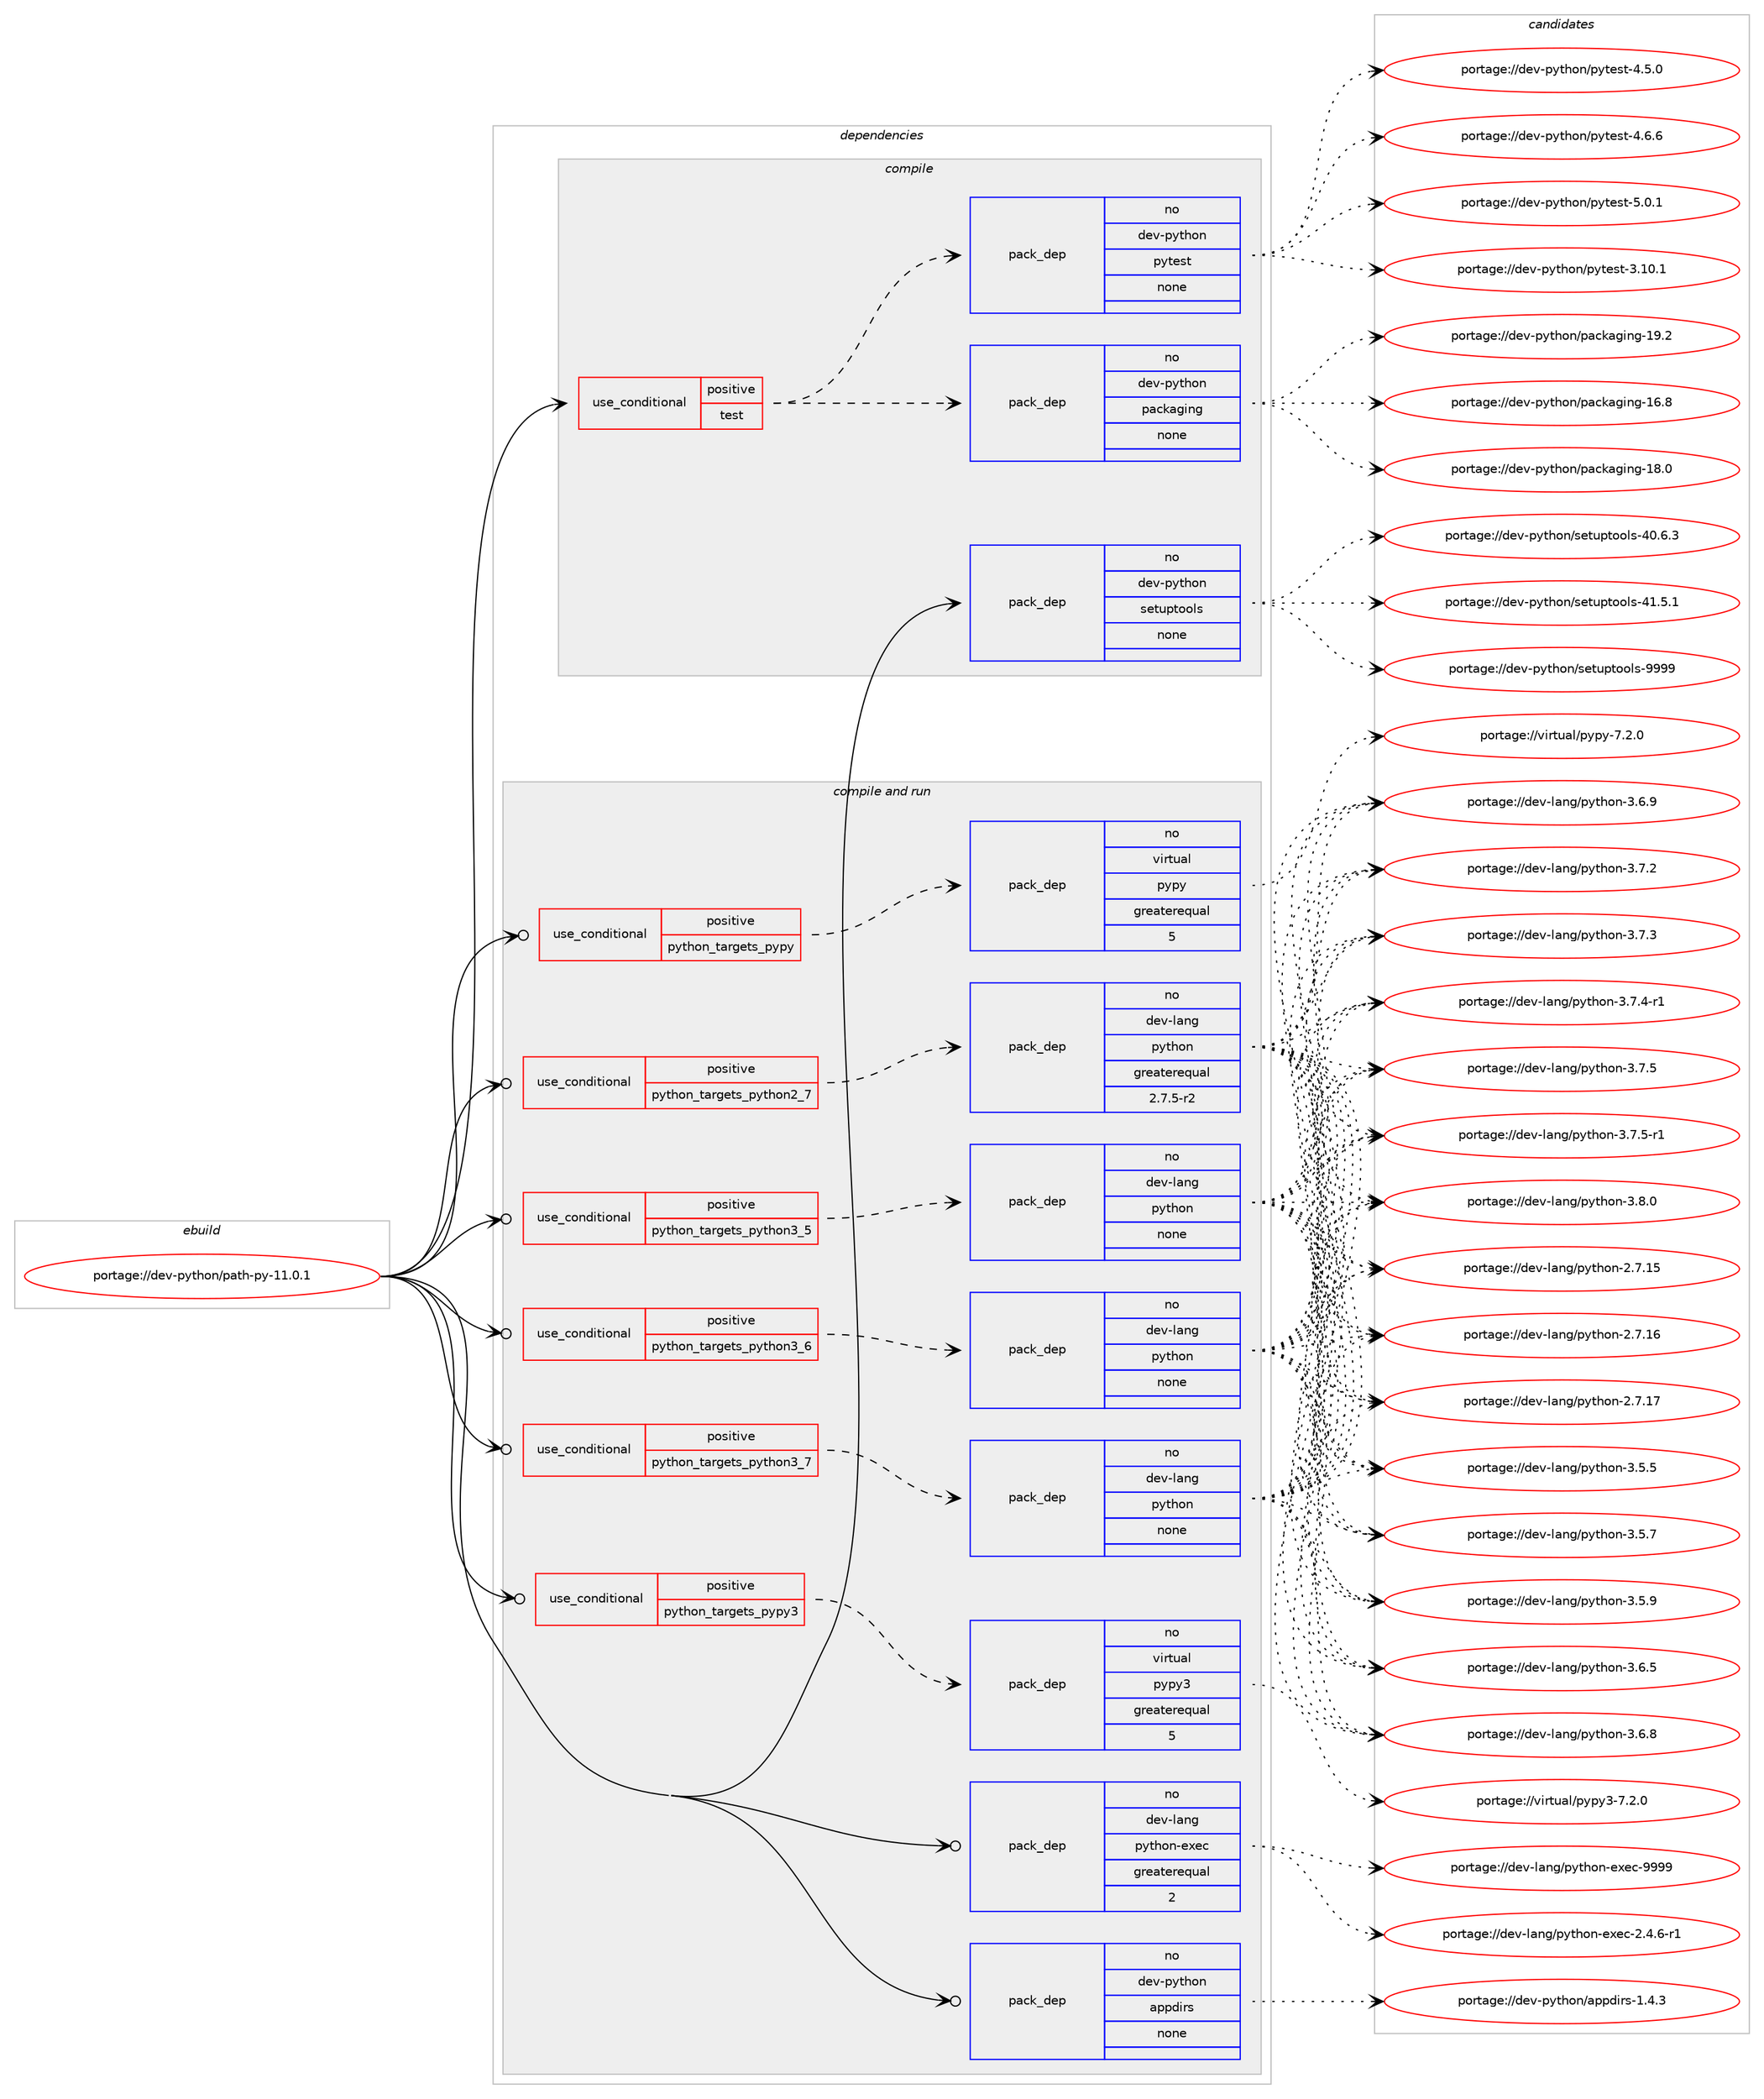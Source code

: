 digraph prolog {

# *************
# Graph options
# *************

newrank=true;
concentrate=true;
compound=true;
graph [rankdir=LR,fontname=Helvetica,fontsize=10,ranksep=1.5];#, ranksep=2.5, nodesep=0.2];
edge  [arrowhead=vee];
node  [fontname=Helvetica,fontsize=10];

# **********
# The ebuild
# **********

subgraph cluster_leftcol {
color=gray;
rank=same;
label=<<i>ebuild</i>>;
id [label="portage://dev-python/path-py-11.0.1", color=red, width=4, href="../dev-python/path-py-11.0.1.svg"];
}

# ****************
# The dependencies
# ****************

subgraph cluster_midcol {
color=gray;
label=<<i>dependencies</i>>;
subgraph cluster_compile {
fillcolor="#eeeeee";
style=filled;
label=<<i>compile</i>>;
subgraph cond33566 {
dependency156240 [label=<<TABLE BORDER="0" CELLBORDER="1" CELLSPACING="0" CELLPADDING="4"><TR><TD ROWSPAN="3" CELLPADDING="10">use_conditional</TD></TR><TR><TD>positive</TD></TR><TR><TD>test</TD></TR></TABLE>>, shape=none, color=red];
subgraph pack119303 {
dependency156241 [label=<<TABLE BORDER="0" CELLBORDER="1" CELLSPACING="0" CELLPADDING="4" WIDTH="220"><TR><TD ROWSPAN="6" CELLPADDING="30">pack_dep</TD></TR><TR><TD WIDTH="110">no</TD></TR><TR><TD>dev-python</TD></TR><TR><TD>packaging</TD></TR><TR><TD>none</TD></TR><TR><TD></TD></TR></TABLE>>, shape=none, color=blue];
}
dependency156240:e -> dependency156241:w [weight=20,style="dashed",arrowhead="vee"];
subgraph pack119304 {
dependency156242 [label=<<TABLE BORDER="0" CELLBORDER="1" CELLSPACING="0" CELLPADDING="4" WIDTH="220"><TR><TD ROWSPAN="6" CELLPADDING="30">pack_dep</TD></TR><TR><TD WIDTH="110">no</TD></TR><TR><TD>dev-python</TD></TR><TR><TD>pytest</TD></TR><TR><TD>none</TD></TR><TR><TD></TD></TR></TABLE>>, shape=none, color=blue];
}
dependency156240:e -> dependency156242:w [weight=20,style="dashed",arrowhead="vee"];
}
id:e -> dependency156240:w [weight=20,style="solid",arrowhead="vee"];
subgraph pack119305 {
dependency156243 [label=<<TABLE BORDER="0" CELLBORDER="1" CELLSPACING="0" CELLPADDING="4" WIDTH="220"><TR><TD ROWSPAN="6" CELLPADDING="30">pack_dep</TD></TR><TR><TD WIDTH="110">no</TD></TR><TR><TD>dev-python</TD></TR><TR><TD>setuptools</TD></TR><TR><TD>none</TD></TR><TR><TD></TD></TR></TABLE>>, shape=none, color=blue];
}
id:e -> dependency156243:w [weight=20,style="solid",arrowhead="vee"];
}
subgraph cluster_compileandrun {
fillcolor="#eeeeee";
style=filled;
label=<<i>compile and run</i>>;
subgraph cond33567 {
dependency156244 [label=<<TABLE BORDER="0" CELLBORDER="1" CELLSPACING="0" CELLPADDING="4"><TR><TD ROWSPAN="3" CELLPADDING="10">use_conditional</TD></TR><TR><TD>positive</TD></TR><TR><TD>python_targets_pypy</TD></TR></TABLE>>, shape=none, color=red];
subgraph pack119306 {
dependency156245 [label=<<TABLE BORDER="0" CELLBORDER="1" CELLSPACING="0" CELLPADDING="4" WIDTH="220"><TR><TD ROWSPAN="6" CELLPADDING="30">pack_dep</TD></TR><TR><TD WIDTH="110">no</TD></TR><TR><TD>virtual</TD></TR><TR><TD>pypy</TD></TR><TR><TD>greaterequal</TD></TR><TR><TD>5</TD></TR></TABLE>>, shape=none, color=blue];
}
dependency156244:e -> dependency156245:w [weight=20,style="dashed",arrowhead="vee"];
}
id:e -> dependency156244:w [weight=20,style="solid",arrowhead="odotvee"];
subgraph cond33568 {
dependency156246 [label=<<TABLE BORDER="0" CELLBORDER="1" CELLSPACING="0" CELLPADDING="4"><TR><TD ROWSPAN="3" CELLPADDING="10">use_conditional</TD></TR><TR><TD>positive</TD></TR><TR><TD>python_targets_pypy3</TD></TR></TABLE>>, shape=none, color=red];
subgraph pack119307 {
dependency156247 [label=<<TABLE BORDER="0" CELLBORDER="1" CELLSPACING="0" CELLPADDING="4" WIDTH="220"><TR><TD ROWSPAN="6" CELLPADDING="30">pack_dep</TD></TR><TR><TD WIDTH="110">no</TD></TR><TR><TD>virtual</TD></TR><TR><TD>pypy3</TD></TR><TR><TD>greaterequal</TD></TR><TR><TD>5</TD></TR></TABLE>>, shape=none, color=blue];
}
dependency156246:e -> dependency156247:w [weight=20,style="dashed",arrowhead="vee"];
}
id:e -> dependency156246:w [weight=20,style="solid",arrowhead="odotvee"];
subgraph cond33569 {
dependency156248 [label=<<TABLE BORDER="0" CELLBORDER="1" CELLSPACING="0" CELLPADDING="4"><TR><TD ROWSPAN="3" CELLPADDING="10">use_conditional</TD></TR><TR><TD>positive</TD></TR><TR><TD>python_targets_python2_7</TD></TR></TABLE>>, shape=none, color=red];
subgraph pack119308 {
dependency156249 [label=<<TABLE BORDER="0" CELLBORDER="1" CELLSPACING="0" CELLPADDING="4" WIDTH="220"><TR><TD ROWSPAN="6" CELLPADDING="30">pack_dep</TD></TR><TR><TD WIDTH="110">no</TD></TR><TR><TD>dev-lang</TD></TR><TR><TD>python</TD></TR><TR><TD>greaterequal</TD></TR><TR><TD>2.7.5-r2</TD></TR></TABLE>>, shape=none, color=blue];
}
dependency156248:e -> dependency156249:w [weight=20,style="dashed",arrowhead="vee"];
}
id:e -> dependency156248:w [weight=20,style="solid",arrowhead="odotvee"];
subgraph cond33570 {
dependency156250 [label=<<TABLE BORDER="0" CELLBORDER="1" CELLSPACING="0" CELLPADDING="4"><TR><TD ROWSPAN="3" CELLPADDING="10">use_conditional</TD></TR><TR><TD>positive</TD></TR><TR><TD>python_targets_python3_5</TD></TR></TABLE>>, shape=none, color=red];
subgraph pack119309 {
dependency156251 [label=<<TABLE BORDER="0" CELLBORDER="1" CELLSPACING="0" CELLPADDING="4" WIDTH="220"><TR><TD ROWSPAN="6" CELLPADDING="30">pack_dep</TD></TR><TR><TD WIDTH="110">no</TD></TR><TR><TD>dev-lang</TD></TR><TR><TD>python</TD></TR><TR><TD>none</TD></TR><TR><TD></TD></TR></TABLE>>, shape=none, color=blue];
}
dependency156250:e -> dependency156251:w [weight=20,style="dashed",arrowhead="vee"];
}
id:e -> dependency156250:w [weight=20,style="solid",arrowhead="odotvee"];
subgraph cond33571 {
dependency156252 [label=<<TABLE BORDER="0" CELLBORDER="1" CELLSPACING="0" CELLPADDING="4"><TR><TD ROWSPAN="3" CELLPADDING="10">use_conditional</TD></TR><TR><TD>positive</TD></TR><TR><TD>python_targets_python3_6</TD></TR></TABLE>>, shape=none, color=red];
subgraph pack119310 {
dependency156253 [label=<<TABLE BORDER="0" CELLBORDER="1" CELLSPACING="0" CELLPADDING="4" WIDTH="220"><TR><TD ROWSPAN="6" CELLPADDING="30">pack_dep</TD></TR><TR><TD WIDTH="110">no</TD></TR><TR><TD>dev-lang</TD></TR><TR><TD>python</TD></TR><TR><TD>none</TD></TR><TR><TD></TD></TR></TABLE>>, shape=none, color=blue];
}
dependency156252:e -> dependency156253:w [weight=20,style="dashed",arrowhead="vee"];
}
id:e -> dependency156252:w [weight=20,style="solid",arrowhead="odotvee"];
subgraph cond33572 {
dependency156254 [label=<<TABLE BORDER="0" CELLBORDER="1" CELLSPACING="0" CELLPADDING="4"><TR><TD ROWSPAN="3" CELLPADDING="10">use_conditional</TD></TR><TR><TD>positive</TD></TR><TR><TD>python_targets_python3_7</TD></TR></TABLE>>, shape=none, color=red];
subgraph pack119311 {
dependency156255 [label=<<TABLE BORDER="0" CELLBORDER="1" CELLSPACING="0" CELLPADDING="4" WIDTH="220"><TR><TD ROWSPAN="6" CELLPADDING="30">pack_dep</TD></TR><TR><TD WIDTH="110">no</TD></TR><TR><TD>dev-lang</TD></TR><TR><TD>python</TD></TR><TR><TD>none</TD></TR><TR><TD></TD></TR></TABLE>>, shape=none, color=blue];
}
dependency156254:e -> dependency156255:w [weight=20,style="dashed",arrowhead="vee"];
}
id:e -> dependency156254:w [weight=20,style="solid",arrowhead="odotvee"];
subgraph pack119312 {
dependency156256 [label=<<TABLE BORDER="0" CELLBORDER="1" CELLSPACING="0" CELLPADDING="4" WIDTH="220"><TR><TD ROWSPAN="6" CELLPADDING="30">pack_dep</TD></TR><TR><TD WIDTH="110">no</TD></TR><TR><TD>dev-lang</TD></TR><TR><TD>python-exec</TD></TR><TR><TD>greaterequal</TD></TR><TR><TD>2</TD></TR></TABLE>>, shape=none, color=blue];
}
id:e -> dependency156256:w [weight=20,style="solid",arrowhead="odotvee"];
subgraph pack119313 {
dependency156257 [label=<<TABLE BORDER="0" CELLBORDER="1" CELLSPACING="0" CELLPADDING="4" WIDTH="220"><TR><TD ROWSPAN="6" CELLPADDING="30">pack_dep</TD></TR><TR><TD WIDTH="110">no</TD></TR><TR><TD>dev-python</TD></TR><TR><TD>appdirs</TD></TR><TR><TD>none</TD></TR><TR><TD></TD></TR></TABLE>>, shape=none, color=blue];
}
id:e -> dependency156257:w [weight=20,style="solid",arrowhead="odotvee"];
}
subgraph cluster_run {
fillcolor="#eeeeee";
style=filled;
label=<<i>run</i>>;
}
}

# **************
# The candidates
# **************

subgraph cluster_choices {
rank=same;
color=gray;
label=<<i>candidates</i>>;

subgraph choice119303 {
color=black;
nodesep=1;
choiceportage10010111845112121116104111110471129799107971031051101034549544656 [label="portage://dev-python/packaging-16.8", color=red, width=4,href="../dev-python/packaging-16.8.svg"];
choiceportage10010111845112121116104111110471129799107971031051101034549564648 [label="portage://dev-python/packaging-18.0", color=red, width=4,href="../dev-python/packaging-18.0.svg"];
choiceportage10010111845112121116104111110471129799107971031051101034549574650 [label="portage://dev-python/packaging-19.2", color=red, width=4,href="../dev-python/packaging-19.2.svg"];
dependency156241:e -> choiceportage10010111845112121116104111110471129799107971031051101034549544656:w [style=dotted,weight="100"];
dependency156241:e -> choiceportage10010111845112121116104111110471129799107971031051101034549564648:w [style=dotted,weight="100"];
dependency156241:e -> choiceportage10010111845112121116104111110471129799107971031051101034549574650:w [style=dotted,weight="100"];
}
subgraph choice119304 {
color=black;
nodesep=1;
choiceportage100101118451121211161041111104711212111610111511645514649484649 [label="portage://dev-python/pytest-3.10.1", color=red, width=4,href="../dev-python/pytest-3.10.1.svg"];
choiceportage1001011184511212111610411111047112121116101115116455246534648 [label="portage://dev-python/pytest-4.5.0", color=red, width=4,href="../dev-python/pytest-4.5.0.svg"];
choiceportage1001011184511212111610411111047112121116101115116455246544654 [label="portage://dev-python/pytest-4.6.6", color=red, width=4,href="../dev-python/pytest-4.6.6.svg"];
choiceportage1001011184511212111610411111047112121116101115116455346484649 [label="portage://dev-python/pytest-5.0.1", color=red, width=4,href="../dev-python/pytest-5.0.1.svg"];
dependency156242:e -> choiceportage100101118451121211161041111104711212111610111511645514649484649:w [style=dotted,weight="100"];
dependency156242:e -> choiceportage1001011184511212111610411111047112121116101115116455246534648:w [style=dotted,weight="100"];
dependency156242:e -> choiceportage1001011184511212111610411111047112121116101115116455246544654:w [style=dotted,weight="100"];
dependency156242:e -> choiceportage1001011184511212111610411111047112121116101115116455346484649:w [style=dotted,weight="100"];
}
subgraph choice119305 {
color=black;
nodesep=1;
choiceportage100101118451121211161041111104711510111611711211611111110811545524846544651 [label="portage://dev-python/setuptools-40.6.3", color=red, width=4,href="../dev-python/setuptools-40.6.3.svg"];
choiceportage100101118451121211161041111104711510111611711211611111110811545524946534649 [label="portage://dev-python/setuptools-41.5.1", color=red, width=4,href="../dev-python/setuptools-41.5.1.svg"];
choiceportage10010111845112121116104111110471151011161171121161111111081154557575757 [label="portage://dev-python/setuptools-9999", color=red, width=4,href="../dev-python/setuptools-9999.svg"];
dependency156243:e -> choiceportage100101118451121211161041111104711510111611711211611111110811545524846544651:w [style=dotted,weight="100"];
dependency156243:e -> choiceportage100101118451121211161041111104711510111611711211611111110811545524946534649:w [style=dotted,weight="100"];
dependency156243:e -> choiceportage10010111845112121116104111110471151011161171121161111111081154557575757:w [style=dotted,weight="100"];
}
subgraph choice119306 {
color=black;
nodesep=1;
choiceportage1181051141161179710847112121112121455546504648 [label="portage://virtual/pypy-7.2.0", color=red, width=4,href="../virtual/pypy-7.2.0.svg"];
dependency156245:e -> choiceportage1181051141161179710847112121112121455546504648:w [style=dotted,weight="100"];
}
subgraph choice119307 {
color=black;
nodesep=1;
choiceportage118105114116117971084711212111212151455546504648 [label="portage://virtual/pypy3-7.2.0", color=red, width=4,href="../virtual/pypy3-7.2.0.svg"];
dependency156247:e -> choiceportage118105114116117971084711212111212151455546504648:w [style=dotted,weight="100"];
}
subgraph choice119308 {
color=black;
nodesep=1;
choiceportage10010111845108971101034711212111610411111045504655464953 [label="portage://dev-lang/python-2.7.15", color=red, width=4,href="../dev-lang/python-2.7.15.svg"];
choiceportage10010111845108971101034711212111610411111045504655464954 [label="portage://dev-lang/python-2.7.16", color=red, width=4,href="../dev-lang/python-2.7.16.svg"];
choiceportage10010111845108971101034711212111610411111045504655464955 [label="portage://dev-lang/python-2.7.17", color=red, width=4,href="../dev-lang/python-2.7.17.svg"];
choiceportage100101118451089711010347112121116104111110455146534653 [label="portage://dev-lang/python-3.5.5", color=red, width=4,href="../dev-lang/python-3.5.5.svg"];
choiceportage100101118451089711010347112121116104111110455146534655 [label="portage://dev-lang/python-3.5.7", color=red, width=4,href="../dev-lang/python-3.5.7.svg"];
choiceportage100101118451089711010347112121116104111110455146534657 [label="portage://dev-lang/python-3.5.9", color=red, width=4,href="../dev-lang/python-3.5.9.svg"];
choiceportage100101118451089711010347112121116104111110455146544653 [label="portage://dev-lang/python-3.6.5", color=red, width=4,href="../dev-lang/python-3.6.5.svg"];
choiceportage100101118451089711010347112121116104111110455146544656 [label="portage://dev-lang/python-3.6.8", color=red, width=4,href="../dev-lang/python-3.6.8.svg"];
choiceportage100101118451089711010347112121116104111110455146544657 [label="portage://dev-lang/python-3.6.9", color=red, width=4,href="../dev-lang/python-3.6.9.svg"];
choiceportage100101118451089711010347112121116104111110455146554650 [label="portage://dev-lang/python-3.7.2", color=red, width=4,href="../dev-lang/python-3.7.2.svg"];
choiceportage100101118451089711010347112121116104111110455146554651 [label="portage://dev-lang/python-3.7.3", color=red, width=4,href="../dev-lang/python-3.7.3.svg"];
choiceportage1001011184510897110103471121211161041111104551465546524511449 [label="portage://dev-lang/python-3.7.4-r1", color=red, width=4,href="../dev-lang/python-3.7.4-r1.svg"];
choiceportage100101118451089711010347112121116104111110455146554653 [label="portage://dev-lang/python-3.7.5", color=red, width=4,href="../dev-lang/python-3.7.5.svg"];
choiceportage1001011184510897110103471121211161041111104551465546534511449 [label="portage://dev-lang/python-3.7.5-r1", color=red, width=4,href="../dev-lang/python-3.7.5-r1.svg"];
choiceportage100101118451089711010347112121116104111110455146564648 [label="portage://dev-lang/python-3.8.0", color=red, width=4,href="../dev-lang/python-3.8.0.svg"];
dependency156249:e -> choiceportage10010111845108971101034711212111610411111045504655464953:w [style=dotted,weight="100"];
dependency156249:e -> choiceportage10010111845108971101034711212111610411111045504655464954:w [style=dotted,weight="100"];
dependency156249:e -> choiceportage10010111845108971101034711212111610411111045504655464955:w [style=dotted,weight="100"];
dependency156249:e -> choiceportage100101118451089711010347112121116104111110455146534653:w [style=dotted,weight="100"];
dependency156249:e -> choiceportage100101118451089711010347112121116104111110455146534655:w [style=dotted,weight="100"];
dependency156249:e -> choiceportage100101118451089711010347112121116104111110455146534657:w [style=dotted,weight="100"];
dependency156249:e -> choiceportage100101118451089711010347112121116104111110455146544653:w [style=dotted,weight="100"];
dependency156249:e -> choiceportage100101118451089711010347112121116104111110455146544656:w [style=dotted,weight="100"];
dependency156249:e -> choiceportage100101118451089711010347112121116104111110455146544657:w [style=dotted,weight="100"];
dependency156249:e -> choiceportage100101118451089711010347112121116104111110455146554650:w [style=dotted,weight="100"];
dependency156249:e -> choiceportage100101118451089711010347112121116104111110455146554651:w [style=dotted,weight="100"];
dependency156249:e -> choiceportage1001011184510897110103471121211161041111104551465546524511449:w [style=dotted,weight="100"];
dependency156249:e -> choiceportage100101118451089711010347112121116104111110455146554653:w [style=dotted,weight="100"];
dependency156249:e -> choiceportage1001011184510897110103471121211161041111104551465546534511449:w [style=dotted,weight="100"];
dependency156249:e -> choiceportage100101118451089711010347112121116104111110455146564648:w [style=dotted,weight="100"];
}
subgraph choice119309 {
color=black;
nodesep=1;
choiceportage10010111845108971101034711212111610411111045504655464953 [label="portage://dev-lang/python-2.7.15", color=red, width=4,href="../dev-lang/python-2.7.15.svg"];
choiceportage10010111845108971101034711212111610411111045504655464954 [label="portage://dev-lang/python-2.7.16", color=red, width=4,href="../dev-lang/python-2.7.16.svg"];
choiceportage10010111845108971101034711212111610411111045504655464955 [label="portage://dev-lang/python-2.7.17", color=red, width=4,href="../dev-lang/python-2.7.17.svg"];
choiceportage100101118451089711010347112121116104111110455146534653 [label="portage://dev-lang/python-3.5.5", color=red, width=4,href="../dev-lang/python-3.5.5.svg"];
choiceportage100101118451089711010347112121116104111110455146534655 [label="portage://dev-lang/python-3.5.7", color=red, width=4,href="../dev-lang/python-3.5.7.svg"];
choiceportage100101118451089711010347112121116104111110455146534657 [label="portage://dev-lang/python-3.5.9", color=red, width=4,href="../dev-lang/python-3.5.9.svg"];
choiceportage100101118451089711010347112121116104111110455146544653 [label="portage://dev-lang/python-3.6.5", color=red, width=4,href="../dev-lang/python-3.6.5.svg"];
choiceportage100101118451089711010347112121116104111110455146544656 [label="portage://dev-lang/python-3.6.8", color=red, width=4,href="../dev-lang/python-3.6.8.svg"];
choiceportage100101118451089711010347112121116104111110455146544657 [label="portage://dev-lang/python-3.6.9", color=red, width=4,href="../dev-lang/python-3.6.9.svg"];
choiceportage100101118451089711010347112121116104111110455146554650 [label="portage://dev-lang/python-3.7.2", color=red, width=4,href="../dev-lang/python-3.7.2.svg"];
choiceportage100101118451089711010347112121116104111110455146554651 [label="portage://dev-lang/python-3.7.3", color=red, width=4,href="../dev-lang/python-3.7.3.svg"];
choiceportage1001011184510897110103471121211161041111104551465546524511449 [label="portage://dev-lang/python-3.7.4-r1", color=red, width=4,href="../dev-lang/python-3.7.4-r1.svg"];
choiceportage100101118451089711010347112121116104111110455146554653 [label="portage://dev-lang/python-3.7.5", color=red, width=4,href="../dev-lang/python-3.7.5.svg"];
choiceportage1001011184510897110103471121211161041111104551465546534511449 [label="portage://dev-lang/python-3.7.5-r1", color=red, width=4,href="../dev-lang/python-3.7.5-r1.svg"];
choiceportage100101118451089711010347112121116104111110455146564648 [label="portage://dev-lang/python-3.8.0", color=red, width=4,href="../dev-lang/python-3.8.0.svg"];
dependency156251:e -> choiceportage10010111845108971101034711212111610411111045504655464953:w [style=dotted,weight="100"];
dependency156251:e -> choiceportage10010111845108971101034711212111610411111045504655464954:w [style=dotted,weight="100"];
dependency156251:e -> choiceportage10010111845108971101034711212111610411111045504655464955:w [style=dotted,weight="100"];
dependency156251:e -> choiceportage100101118451089711010347112121116104111110455146534653:w [style=dotted,weight="100"];
dependency156251:e -> choiceportage100101118451089711010347112121116104111110455146534655:w [style=dotted,weight="100"];
dependency156251:e -> choiceportage100101118451089711010347112121116104111110455146534657:w [style=dotted,weight="100"];
dependency156251:e -> choiceportage100101118451089711010347112121116104111110455146544653:w [style=dotted,weight="100"];
dependency156251:e -> choiceportage100101118451089711010347112121116104111110455146544656:w [style=dotted,weight="100"];
dependency156251:e -> choiceportage100101118451089711010347112121116104111110455146544657:w [style=dotted,weight="100"];
dependency156251:e -> choiceportage100101118451089711010347112121116104111110455146554650:w [style=dotted,weight="100"];
dependency156251:e -> choiceportage100101118451089711010347112121116104111110455146554651:w [style=dotted,weight="100"];
dependency156251:e -> choiceportage1001011184510897110103471121211161041111104551465546524511449:w [style=dotted,weight="100"];
dependency156251:e -> choiceportage100101118451089711010347112121116104111110455146554653:w [style=dotted,weight="100"];
dependency156251:e -> choiceportage1001011184510897110103471121211161041111104551465546534511449:w [style=dotted,weight="100"];
dependency156251:e -> choiceportage100101118451089711010347112121116104111110455146564648:w [style=dotted,weight="100"];
}
subgraph choice119310 {
color=black;
nodesep=1;
choiceportage10010111845108971101034711212111610411111045504655464953 [label="portage://dev-lang/python-2.7.15", color=red, width=4,href="../dev-lang/python-2.7.15.svg"];
choiceportage10010111845108971101034711212111610411111045504655464954 [label="portage://dev-lang/python-2.7.16", color=red, width=4,href="../dev-lang/python-2.7.16.svg"];
choiceportage10010111845108971101034711212111610411111045504655464955 [label="portage://dev-lang/python-2.7.17", color=red, width=4,href="../dev-lang/python-2.7.17.svg"];
choiceportage100101118451089711010347112121116104111110455146534653 [label="portage://dev-lang/python-3.5.5", color=red, width=4,href="../dev-lang/python-3.5.5.svg"];
choiceportage100101118451089711010347112121116104111110455146534655 [label="portage://dev-lang/python-3.5.7", color=red, width=4,href="../dev-lang/python-3.5.7.svg"];
choiceportage100101118451089711010347112121116104111110455146534657 [label="portage://dev-lang/python-3.5.9", color=red, width=4,href="../dev-lang/python-3.5.9.svg"];
choiceportage100101118451089711010347112121116104111110455146544653 [label="portage://dev-lang/python-3.6.5", color=red, width=4,href="../dev-lang/python-3.6.5.svg"];
choiceportage100101118451089711010347112121116104111110455146544656 [label="portage://dev-lang/python-3.6.8", color=red, width=4,href="../dev-lang/python-3.6.8.svg"];
choiceportage100101118451089711010347112121116104111110455146544657 [label="portage://dev-lang/python-3.6.9", color=red, width=4,href="../dev-lang/python-3.6.9.svg"];
choiceportage100101118451089711010347112121116104111110455146554650 [label="portage://dev-lang/python-3.7.2", color=red, width=4,href="../dev-lang/python-3.7.2.svg"];
choiceportage100101118451089711010347112121116104111110455146554651 [label="portage://dev-lang/python-3.7.3", color=red, width=4,href="../dev-lang/python-3.7.3.svg"];
choiceportage1001011184510897110103471121211161041111104551465546524511449 [label="portage://dev-lang/python-3.7.4-r1", color=red, width=4,href="../dev-lang/python-3.7.4-r1.svg"];
choiceportage100101118451089711010347112121116104111110455146554653 [label="portage://dev-lang/python-3.7.5", color=red, width=4,href="../dev-lang/python-3.7.5.svg"];
choiceportage1001011184510897110103471121211161041111104551465546534511449 [label="portage://dev-lang/python-3.7.5-r1", color=red, width=4,href="../dev-lang/python-3.7.5-r1.svg"];
choiceportage100101118451089711010347112121116104111110455146564648 [label="portage://dev-lang/python-3.8.0", color=red, width=4,href="../dev-lang/python-3.8.0.svg"];
dependency156253:e -> choiceportage10010111845108971101034711212111610411111045504655464953:w [style=dotted,weight="100"];
dependency156253:e -> choiceportage10010111845108971101034711212111610411111045504655464954:w [style=dotted,weight="100"];
dependency156253:e -> choiceportage10010111845108971101034711212111610411111045504655464955:w [style=dotted,weight="100"];
dependency156253:e -> choiceportage100101118451089711010347112121116104111110455146534653:w [style=dotted,weight="100"];
dependency156253:e -> choiceportage100101118451089711010347112121116104111110455146534655:w [style=dotted,weight="100"];
dependency156253:e -> choiceportage100101118451089711010347112121116104111110455146534657:w [style=dotted,weight="100"];
dependency156253:e -> choiceportage100101118451089711010347112121116104111110455146544653:w [style=dotted,weight="100"];
dependency156253:e -> choiceportage100101118451089711010347112121116104111110455146544656:w [style=dotted,weight="100"];
dependency156253:e -> choiceportage100101118451089711010347112121116104111110455146544657:w [style=dotted,weight="100"];
dependency156253:e -> choiceportage100101118451089711010347112121116104111110455146554650:w [style=dotted,weight="100"];
dependency156253:e -> choiceportage100101118451089711010347112121116104111110455146554651:w [style=dotted,weight="100"];
dependency156253:e -> choiceportage1001011184510897110103471121211161041111104551465546524511449:w [style=dotted,weight="100"];
dependency156253:e -> choiceportage100101118451089711010347112121116104111110455146554653:w [style=dotted,weight="100"];
dependency156253:e -> choiceportage1001011184510897110103471121211161041111104551465546534511449:w [style=dotted,weight="100"];
dependency156253:e -> choiceportage100101118451089711010347112121116104111110455146564648:w [style=dotted,weight="100"];
}
subgraph choice119311 {
color=black;
nodesep=1;
choiceportage10010111845108971101034711212111610411111045504655464953 [label="portage://dev-lang/python-2.7.15", color=red, width=4,href="../dev-lang/python-2.7.15.svg"];
choiceportage10010111845108971101034711212111610411111045504655464954 [label="portage://dev-lang/python-2.7.16", color=red, width=4,href="../dev-lang/python-2.7.16.svg"];
choiceportage10010111845108971101034711212111610411111045504655464955 [label="portage://dev-lang/python-2.7.17", color=red, width=4,href="../dev-lang/python-2.7.17.svg"];
choiceportage100101118451089711010347112121116104111110455146534653 [label="portage://dev-lang/python-3.5.5", color=red, width=4,href="../dev-lang/python-3.5.5.svg"];
choiceportage100101118451089711010347112121116104111110455146534655 [label="portage://dev-lang/python-3.5.7", color=red, width=4,href="../dev-lang/python-3.5.7.svg"];
choiceportage100101118451089711010347112121116104111110455146534657 [label="portage://dev-lang/python-3.5.9", color=red, width=4,href="../dev-lang/python-3.5.9.svg"];
choiceportage100101118451089711010347112121116104111110455146544653 [label="portage://dev-lang/python-3.6.5", color=red, width=4,href="../dev-lang/python-3.6.5.svg"];
choiceportage100101118451089711010347112121116104111110455146544656 [label="portage://dev-lang/python-3.6.8", color=red, width=4,href="../dev-lang/python-3.6.8.svg"];
choiceportage100101118451089711010347112121116104111110455146544657 [label="portage://dev-lang/python-3.6.9", color=red, width=4,href="../dev-lang/python-3.6.9.svg"];
choiceportage100101118451089711010347112121116104111110455146554650 [label="portage://dev-lang/python-3.7.2", color=red, width=4,href="../dev-lang/python-3.7.2.svg"];
choiceportage100101118451089711010347112121116104111110455146554651 [label="portage://dev-lang/python-3.7.3", color=red, width=4,href="../dev-lang/python-3.7.3.svg"];
choiceportage1001011184510897110103471121211161041111104551465546524511449 [label="portage://dev-lang/python-3.7.4-r1", color=red, width=4,href="../dev-lang/python-3.7.4-r1.svg"];
choiceportage100101118451089711010347112121116104111110455146554653 [label="portage://dev-lang/python-3.7.5", color=red, width=4,href="../dev-lang/python-3.7.5.svg"];
choiceportage1001011184510897110103471121211161041111104551465546534511449 [label="portage://dev-lang/python-3.7.5-r1", color=red, width=4,href="../dev-lang/python-3.7.5-r1.svg"];
choiceportage100101118451089711010347112121116104111110455146564648 [label="portage://dev-lang/python-3.8.0", color=red, width=4,href="../dev-lang/python-3.8.0.svg"];
dependency156255:e -> choiceportage10010111845108971101034711212111610411111045504655464953:w [style=dotted,weight="100"];
dependency156255:e -> choiceportage10010111845108971101034711212111610411111045504655464954:w [style=dotted,weight="100"];
dependency156255:e -> choiceportage10010111845108971101034711212111610411111045504655464955:w [style=dotted,weight="100"];
dependency156255:e -> choiceportage100101118451089711010347112121116104111110455146534653:w [style=dotted,weight="100"];
dependency156255:e -> choiceportage100101118451089711010347112121116104111110455146534655:w [style=dotted,weight="100"];
dependency156255:e -> choiceportage100101118451089711010347112121116104111110455146534657:w [style=dotted,weight="100"];
dependency156255:e -> choiceportage100101118451089711010347112121116104111110455146544653:w [style=dotted,weight="100"];
dependency156255:e -> choiceportage100101118451089711010347112121116104111110455146544656:w [style=dotted,weight="100"];
dependency156255:e -> choiceportage100101118451089711010347112121116104111110455146544657:w [style=dotted,weight="100"];
dependency156255:e -> choiceportage100101118451089711010347112121116104111110455146554650:w [style=dotted,weight="100"];
dependency156255:e -> choiceportage100101118451089711010347112121116104111110455146554651:w [style=dotted,weight="100"];
dependency156255:e -> choiceportage1001011184510897110103471121211161041111104551465546524511449:w [style=dotted,weight="100"];
dependency156255:e -> choiceportage100101118451089711010347112121116104111110455146554653:w [style=dotted,weight="100"];
dependency156255:e -> choiceportage1001011184510897110103471121211161041111104551465546534511449:w [style=dotted,weight="100"];
dependency156255:e -> choiceportage100101118451089711010347112121116104111110455146564648:w [style=dotted,weight="100"];
}
subgraph choice119312 {
color=black;
nodesep=1;
choiceportage10010111845108971101034711212111610411111045101120101994550465246544511449 [label="portage://dev-lang/python-exec-2.4.6-r1", color=red, width=4,href="../dev-lang/python-exec-2.4.6-r1.svg"];
choiceportage10010111845108971101034711212111610411111045101120101994557575757 [label="portage://dev-lang/python-exec-9999", color=red, width=4,href="../dev-lang/python-exec-9999.svg"];
dependency156256:e -> choiceportage10010111845108971101034711212111610411111045101120101994550465246544511449:w [style=dotted,weight="100"];
dependency156256:e -> choiceportage10010111845108971101034711212111610411111045101120101994557575757:w [style=dotted,weight="100"];
}
subgraph choice119313 {
color=black;
nodesep=1;
choiceportage100101118451121211161041111104797112112100105114115454946524651 [label="portage://dev-python/appdirs-1.4.3", color=red, width=4,href="../dev-python/appdirs-1.4.3.svg"];
dependency156257:e -> choiceportage100101118451121211161041111104797112112100105114115454946524651:w [style=dotted,weight="100"];
}
}

}
